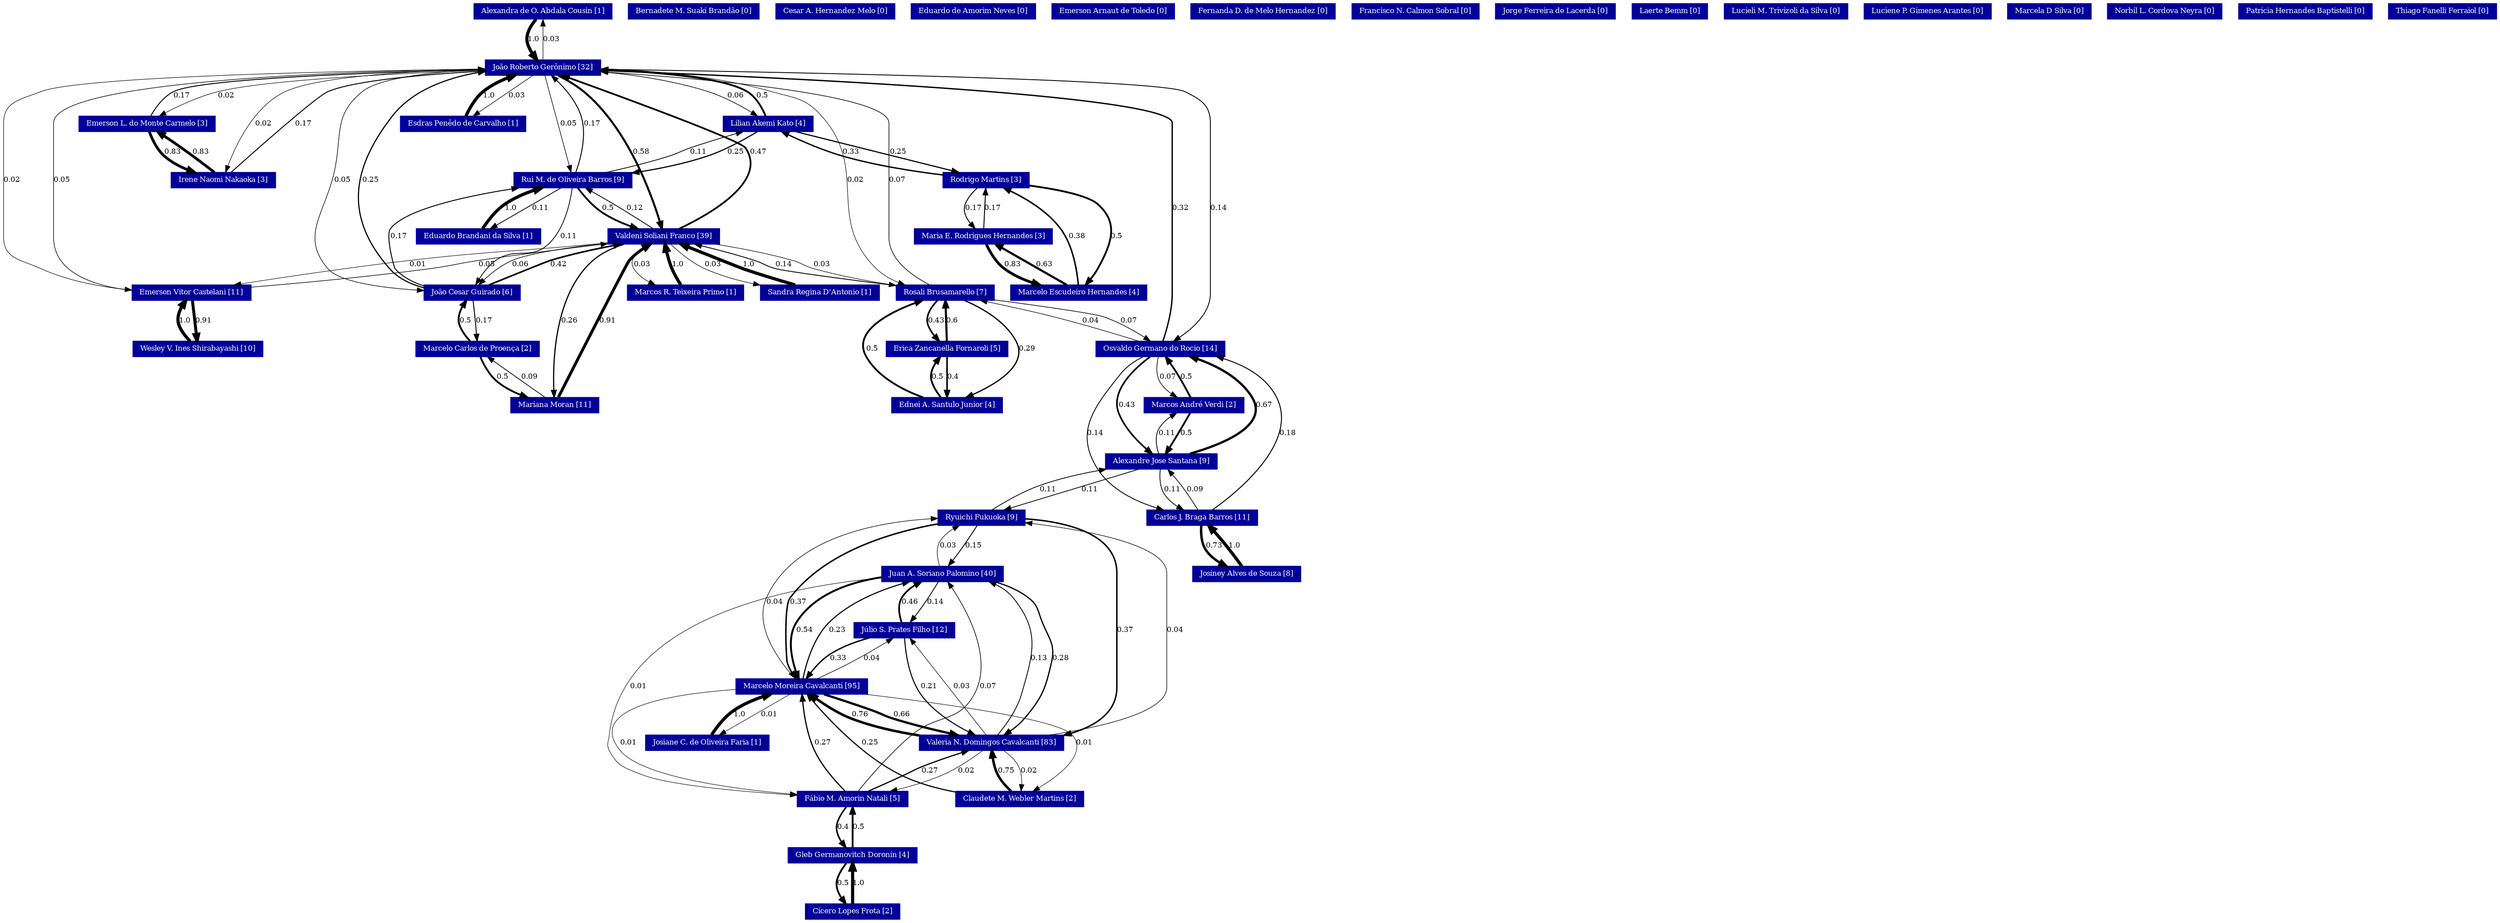 strict digraph grafo3 {
	graph [bb="0,0,2619,1257",
		id=grafo3,
		overlap=False
	];
	node [fontsize=8,
		label="\N",
		shape=rectangle,
		style=filled
	];
	0	 [URL="http://lattes.cnpq.br/2985360678529620",
		color="#000099",
		fontcolor="#FFFFFF",
		height=0.23611,
		label="Alexandra de O. Abdala Cousin [1]",
		pos="717,1248.5",
		width=1.8333];
	21	 [URL="http://lattes.cnpq.br/4104843726314777",
		color="#000099",
		fontcolor="#FFFFFF",
		height=0.23611,
		label="João Roberto Gerônimo [32]",
		pos="717,1186.5",
		width=1.5139];
	0 -> 21	 [arrowhead=normal,
		arrowsize=0.75,
		fontsize=8,
		label=1.0,
		lp="707,1217.5",
		penwidth=3.5,
		pos="e,710.29,1195.2 711.11,1240 707.71,1235.1 703.78,1228.5 702,1222 700.13,1215.1 702.58,1207.8 706.02,1201.7"];
	21 -> 0	 [arrowhead=normal,
		arrowsize=0.75,
		fontsize=8,
		label=0.03,
		lp="724,1217.5",
		penwidth=0.59,
		pos="e,717,1239.7 717,1195.2 717,1204.4 717,1220.1 717,1231.9"];
	40	 [URL="http://lattes.cnpq.br/0505323160545335",
		color="#000099",
		fontcolor="#FFFFFF",
		height=0.23611,
		label="Osvaldo Germano do Rocio [14]",
		pos="826,690.5",
		width=1.6944];
	21 -> 40	 [arrowhead=normal,
		arrowsize=0.75,
		fontsize=8,
		label=0.14,
		lp="883,938.5",
		penwidth=0.92,
		pos="e,838.11,699.23 771.8,1179.2 797.11,1175.2 823.45,1169 832,1160 909.99,1077.8 874,1021.8 874,908.5 874,908.5 874,908.5 874,751.5 \
874,731.78 858,714.83 844.47,704.03"];
	43	 [URL="http://lattes.cnpq.br/1872175777392095",
		color="#000099",
		fontcolor="#FFFFFF",
		height=0.23611,
		label="Rosali Brusamarello [7]",
		pos="697,752.5",
		width=1.3194];
	21 -> 43	 [arrowhead=normal,
		arrowsize=0.75,
		fontsize=8,
		label=0.02,
		lp="747,969.5",
		penwidth=0.56,
		pos="e,707.41,761.16 722.1,1177.7 728.88,1166.6 740,1145.4 740,1125.5 740,1125.5 740,1125.5 740,813.5 740,794.34 725.33,777.09 713.13,\
766.06"];
	44	 [URL="http://lattes.cnpq.br/0960702317302541",
		color="#000099",
		fontcolor="#FFFFFF",
		height=0.23611,
		label="Rui M. de Oliveira Barros [9]",
		pos="603,1062.5",
		width=1.5833];
	21 -> 44	 [arrowhead=normal,
		arrowsize=0.75,
		fontsize=8,
		label=0.05,
		lp="662,1124.5",
		penwidth=0.65,
		pos="e,608.05,1071.1 704.71,1178 697.44,1173.3 688.27,1166.8 681,1160 652.85,1133.7 625.95,1097 612.3,1077.3"];
	11	 [URL="http://lattes.cnpq.br/6895494761695834",
		color="#000099",
		fontcolor="#FFFFFF",
		height=0.23611,
		label="Emerson L. do Monte Carmelo [3]",
		pos="999,1124.5",
		width=1.7917];
	21 -> 11	 [arrowhead=normal,
		arrowsize=0.75,
		fontsize=8,
		label=0.02,
		lp="948,1155.5",
		penwidth=0.56,
		pos="e,982.24,1133.1 771.81,1182.4 812.21,1179.2 868.21,1172.7 916,1160 927.55,1156.9 955,1145.2 975.18,1136.2"];
	19	 [URL="http://lattes.cnpq.br/7574802319786632",
		color="#000099",
		fontcolor="#FFFFFF",
		height=0.23611,
		label="Irene Naomi Nakaoka [3]",
		pos="998,1062.5",
		width=1.4028];
	21 -> 19	 [arrowhead=normal,
		arrowsize=0.75,
		fontsize=8,
		label=0.02,
		lp="918,1124.5",
		penwidth=0.56,
		pos="e,982.71,1071.1 771.81,1184.9 802.28,1182.5 839.99,1176.1 870,1160 893.55,1147.4 890.25,1132.8 911,1116 931.44,1099.4 957.6,1084.3 \
975.88,1074.6"];
	12	 [URL="http://lattes.cnpq.br/9038615346613768",
		color="#000099",
		fontcolor="#FFFFFF",
		height=0.23611,
		label="Emerson Vitor Castelani [11]",
		pos="133,752.5",
		width=1.5694];
	21 -> 12	 [arrowhead=normal,
		arrowsize=0.75,
		fontsize=8,
		label=0.02,
		lp="7,969.5",
		penwidth=0.56,
		pos="e,76.21,757.39 662.37,1185.2 513.04,1184.2 105.3,1179.7 48,1160 23.151,1151.5 0,1151.8 0,1125.5 0,1125.5 0,1125.5 0,813.5 0,780.41 \
34.626,765.47 68.542,758.77"];
	48	 [URL="http://lattes.cnpq.br/5174942186660106",
		color="#000099",
		fontcolor="#FFFFFF",
		height=0.23611,
		label="Valdeni Soliani Franco [39]",
		pos="425,814.5",
		width=1.4861];
	21 -> 48	 [arrowhead=normal,
		arrowsize=0.75,
		fontsize=8,
		label=0.58,
		lp="504,1000.5",
		penwidth=2.24,
		pos="e,434.24,823.16 701.64,1177.9 692.11,1173 679.68,1166.4 669,1160 629.37,1136.2 523.52,1076.9 502,1036 496.32,1025.2 498.12,1021.2 \
497,1009 496.31,1001.5 495.94,999.48 497,992 500.95,964.12 516.99,957.27 510,930 498.93,886.78 461.32,847.67 440.03,828.3"];
	14	 [URL="http://lattes.cnpq.br/2552771057405200",
		color="#000099",
		fontcolor="#FFFFFF",
		height=0.23611,
		label="Esdras Penêdo de Carvalho [1]",
		pos="1191,1124.5",
		width=1.625];
	21 -> 14	 [arrowhead=normal,
		arrowsize=0.75,
		fontsize=8,
		label=0.03,
		lp="1148,1155.5",
		penwidth=0.59,
		pos="e,1177.9,1133.1 771.7,1184.4 864.94,1182.1 1050.7,1175.7 1114,1160 1134.3,1155 1155.9,1144.8 1171,1136.8"];
	20	 [URL="http://lattes.cnpq.br/4002330491717269",
		color="#000099",
		fontcolor="#FFFFFF",
		height=0.23611,
		label="João Cesar Guirado [6]",
		pos="406,1000.5",
		width=1.2778];
	21 -> 20	 [arrowhead=normal,
		arrowsize=0.75,
		fontsize=8,
		label=0.05,
		lp="426,1093.5",
		penwidth=0.65,
		pos="e,405.76,1009.1 662.32,1182.5 604.22,1178.8 516.48,1171.5 485,1160 447.22,1146.1 434.17,1135.3 419,1098 407.96,1070.9 405.91,1036.2 \
405.74,1016.7"];
	28	 [URL="http://lattes.cnpq.br/6356641105245996",
		color="#000099",
		fontcolor="#FFFFFF",
		height=0.23611,
		label="Lilian Akemi Kato [4]",
		pos="517,1124.5",
		width=1.25];
	21 -> 28	 [arrowhead=normal,
		arrowsize=0.75,
		fontsize=8,
		label=0.06,
		lp="533,1155.5",
		penwidth=0.68,
		pos="e,516.71,1133.1 662.23,1184.8 613.05,1183 545.67,1177.4 526,1160 520.53,1155.2 518.19,1147.5 517.26,1140.6"];
	40 -> 21	 [arrowhead=normal,
		arrowsize=0.75,
		fontsize=8,
		label=0.32,
		lp="831,938.5",
		penwidth=1.46,
		pos="e,747.3,1178 825.58,699.26 824.99,710.7 824,732.74 824,751.5 824,908.5 824,908.5 824,908.5 824,1009.3 821.32,1036.6 792,1133 788.13,\
1145.7 788.69,1150.9 779,1160 772.05,1166.6 763.19,1171.5 754.35,1175.3"];
	40 -> 43	 [arrowhead=normal,
		arrowsize=0.75,
		fontsize=8,
		label=0.04,
		lp="765,721.5",
		penwidth=0.62,
		pos="e,709.32,743.78 803.28,699.02 789.89,703.7 772.74,710.12 758,717 743.44,723.8 727.67,732.76 715.81,739.85"];
	1	 [URL="http://lattes.cnpq.br/4062592665727166",
		color="#000099",
		fontcolor="#FFFFFF",
		height=0.23611,
		label="Alexandre Jose Santana [9]",
		pos="899,566.5",
		width=1.4722];
	40 -> 1	 [arrowhead=normal,
		arrowsize=0.75,
		fontsize=8,
		label=0.43,
		lp="808,628.5",
		penwidth=1.79,
		pos="e,867.81,575.01 819.02,681.77 807.9,668.47 788.62,640.68 801,620 813.92,598.43 839.07,585.21 860.65,577.44"];
	3	 [URL="http://lattes.cnpq.br/6834948497416090",
		color="#000099",
		fontcolor="#FFFFFF",
		height=0.23611,
		label="Carlos J. Braga Barros [11]",
		pos="976,504.5",
		width=1.4861];
	40 -> 3	 [arrowhead=normal,
		arrowsize=0.75,
		fontsize=8,
		label=0.14,
		lp="800,597.5",
		penwidth=0.92,
		pos="e,922.35,510.6 815.29,681.92 809.61,677.35 803.01,671.06 799,664 792.93,653.31 794.34,649.22 793,637 787.45,586.46 794.4,560.23 \
836,531 848.82,521.99 883.3,515.65 914.83,511.55"];
	35	 [URL="http://lattes.cnpq.br/7587806185859937",
		color="#000099",
		fontcolor="#FFFFFF",
		height=0.23611,
		label="Marcos André Verdi [2]",
		pos="872,628.5",
		width=1.3333];
	40 -> 35	 [arrowhead=normal,
		arrowsize=0.75,
		fontsize=8,
		label=0.07,
		lp="836,659.5",
		penwidth=0.71,
		pos="e,850.95,637.03 824.76,681.74 823.99,674.3 823.95,663.04 829,655 832.65,649.19 838.15,644.54 844,640.88"];
	43 -> 21	 [arrowhead=normal,
		arrowsize=0.75,
		fontsize=8,
		label=0.07,
		lp="785,969.5",
		penwidth=0.71,
		pos="e,733.67,1178 723.97,761.15 747.53,769.68 778,786.02 778,813.5 778,1125.5 778,1125.5 778,1125.5 778,1147.5 757.53,1164.2 740.3,1174.3"];
	43 -> 40	 [arrowhead=normal,
		arrowsize=0.75,
		fontsize=8,
		label=0.07,
		lp="795,721.5",
		penwidth=0.71,
		pos="e,815.68,699.16 724.35,743.94 738.84,739.5 756.75,733.33 772,726 785.16,719.67 799.02,710.77 809.4,703.59"];
	43 -> 48	 [arrowhead=normal,
		arrowsize=0.75,
		fontsize=8,
		label=0.14,
		lp="585,783.5",
		penwidth=0.92,
		pos="e,459.17,805.96 662.75,761.05 612.94,772.04 520.58,792.42 466.82,804.28"];
	7	 [URL="http://lattes.cnpq.br/8118073629764145",
		color="#000099",
		fontcolor="#FFFFFF",
		height=0.23611,
		label="Ednei A. Santulo Junior [4]",
		pos="651,628.5",
		width=1.4722];
	43 -> 7	 [arrowhead=normal,
		arrowsize=0.75,
		fontsize=8,
		label=0.29,
		lp="685,690.5",
		penwidth=1.37,
		pos="e,653.88,637.13 694.12,743.87 686.64,724.01 666.45,670.47 656.58,644.3"];
	13	 [URL="http://lattes.cnpq.br/9919771314215528",
		color="#000099",
		fontcolor="#FFFFFF",
		height=0.23611,
		label="Erica Zancanella Fornaroli [5]",
		pos="576,690.5",
		width=1.625];
	43 -> 13	 [arrowhead=normal,
		arrowsize=0.75,
		fontsize=8,
		label=0.43,
		lp="619,721.5",
		penwidth=1.79,
		pos="e,582.1,699.18 658.18,743.97 643.11,740.01 626.11,734.22 612,726 602.72,720.59 593.99,712.33 587.44,705.24"];
	44 -> 21	 [arrowhead=normal,
		arrowsize=0.75,
		fontsize=8,
		label=0.17,
		lp="694,1124.5",
		penwidth=1.01,
		pos="e,713.13,1177.6 614.14,1071.2 621.31,1076.1 630.79,1082.8 639,1089 654.43,1100.6 660.1,1101.6 673,1116 688.28,1133 701.66,1155.9 \
709.53,1170.7"];
	44 -> 48	 [arrowhead=normal,
		arrowsize=0.75,
		fontsize=8,
		label=0.5,
		lp="707,938.5",
		penwidth=2.0,
		pos="e,478.68,817.16 642.41,1054 670.02,1046.1 702,1030.7 702,1001.5 702,1001.5 702,1001.5 702,875.5 702,853.34 686.1,850.33 666,841 \
635.12,826.66 546.98,820.26 486.31,817.49"];
	44 -> 20	 [arrowhead=normal,
		arrowsize=0.75,
		fontsize=8,
		label=0.11,
		lp="564,1031.5",
		penwidth=0.83,
		pos="e,452.18,1007.5 590.43,1053.8 577.12,1046 555.27,1034 535,1027 510.85,1018.7 483.17,1012.7 459.66,1008.7"];
	44 -> 28	 [arrowhead=normal,
		arrowsize=0.75,
		fontsize=8,
		label=0.11,
		lp="544,1093.5",
		penwidth=0.83,
		pos="e,519.66,1115.9 571.1,1071 559.43,1074.9 546.71,1080.7 537,1089 530.74,1094.4 525.98,1102.2 522.67,1109"];
	8	 [URL="http://lattes.cnpq.br/0435422395713464",
		color="#000099",
		fontcolor="#FFFFFF",
		height=0.23611,
		label="Eduardo Brandani da Silva [1]",
		pos="578,1000.5",
		width=1.6111];
	44 -> 8	 [arrowhead=normal,
		arrowsize=0.75,
		fontsize=8,
		label=0.11,
		lp="616,1031.5",
		penwidth=0.83,
		pos="e,590.32,1009.1 605.75,1053.7 607.85,1046.5 609.79,1035.6 606,1027 603.82,1022.1 600.17,1017.7 596.21,1014"];
	11 -> 21	 [arrowhead=normal,
		arrowsize=0.75,
		fontsize=8,
		label=0.17,
		lp="982,1155.5",
		penwidth=1.01,
		pos="e,771.57,1183.6 993.02,1133.1 986.06,1141.2 973.74,1154 960,1160 928.68,1173.8 840.31,1180.3 779.24,1183.3"];
	11 -> 19	 [arrowhead=normal,
		arrowsize=0.75,
		fontsize=8,
		label=0.83,
		lp="988,1093.5",
		penwidth=2.99,
		pos="e,990.34,1071.2 991.57,1115.7 987.6,1111 983.1,1104.6 981,1098 978.75,1090.9 981.69,1083.4 985.73,1077.3"];
	19 -> 21	 [arrowhead=normal,
		arrowsize=0.75,
		fontsize=8,
		label=0.17,
		lp="1084,1124.5",
		penwidth=1.01,
		pos="e,771.63,1186.4 1017.7,1071 1045.4,1082.8 1090.7,1106.9 1072,1133 1038.9,1179.3 871.94,1186.3 779.26,1186.4"];
	19 -> 11	 [arrowhead=normal,
		arrowsize=0.75,
		fontsize=8,
		label=0.83,
		lp="1006,1093.5",
		penwidth=2.99,
		pos="e,998.87,1115.7 998.13,1071.2 998.28,1080.4 998.54,1096.1 998.74,1107.9"];
	12 -> 21	 [arrowhead=normal,
		arrowsize=0.75,
		fontsize=8,
		label=0.05,
		lp="45,969.5",
		penwidth=0.65,
		pos="e,662.09,1185.5 96.814,761.03 69.967,768.98 38,784.53 38,813.5 38,1125.5 38,1125.5 38,1125.5 38,1166.7 83.741,1151.3 124,1160 223.63,\
1181.5 523.35,1185 654.45,1185.5"];
	12 -> 48	 [arrowhead=normal,
		arrowsize=0.75,
		fontsize=8,
		label=0.05,
		lp="304,783.5",
		penwidth=0.65,
		pos="e,388.31,805.96 169.77,761.05 223.46,772.09 323.2,792.58 380.82,804.42"];
	50	 [URL="http://lattes.cnpq.br/8394423109155167",
		color="#000099",
		fontcolor="#FFFFFF",
		height=0.23611,
		label="Wesley V. Ines Shirabayashi [10]",
		pos="134,690.5",
		width=1.75];
	12 -> 50	 [arrowhead=normal,
		arrowsize=0.75,
		fontsize=8,
		label=0.91,
		lp="123,721.5",
		penwidth=3.23,
		pos="e,126.57,699.29 125.34,743.83 119.5,737.02 112.93,726.67 116,717 117.28,712.97 119.45,709.03 121.85,705.5"];
	48 -> 21	 [arrowhead=normal,
		arrowsize=0.75,
		fontsize=8,
		label=0.47,
		lp="91,1000.5",
		penwidth=1.91,
		pos="e,662.48,1186 371.34,819.5 275.31,827.37 84,846.68 84,875.5 84,1125.5 84,1125.5 84,1125.5 84,1182.4 494.95,1186.6 654.61,1186"];
	48 -> 43	 [arrowhead=normal,
		arrowsize=0.75,
		fontsize=8,
		label=0.03,
		lp="635,783.5",
		penwidth=0.59,
		pos="e,678.32,761.03 478.63,808.03 512.57,803.95 557.21,797.43 596,788 622.14,781.64 651.11,771.4 671.3,763.73"];
	48 -> 44	 [arrowhead=normal,
		arrowsize=0.75,
		fontsize=8,
		label=0.12,
		lp="638,938.5",
		penwidth=0.86,
		pos="e,612.89,1054 478.5,818.23 500.32,821.47 524.86,828.01 544,841 610.81,886.33 621.54,914.74 645,992 651.59,1013.7 633.28,1035.6 618.78,\
1048.9"];
	48 -> 12	 [arrowhead=normal,
		arrowsize=0.75,
		fontsize=8,
		label=0.01,
		lp="251,783.5",
		penwidth=0.53,
		pos="e,153.6,761 371.13,808.22 334.92,804.1 286.27,797.48 244,788 215.16,781.53 182.99,771.17 160.74,763.49"];
	48 -> 20	 [arrowhead=normal,
		arrowsize=0.75,
		fontsize=8,
		label=0.06,
		lp="356,907.5",
		penwidth=0.68,
		pos="e,396.38,991.97 407.72,823.21 399.27,827.57 389.36,833.63 382,841 359.93,863.08 356,872.58 349,903 341.33,936.37 371.13,969.45 390.52,\
986.88"];
	38	 [URL="http://lattes.cnpq.br/1703128480989350",
		color="#000099",
		fontcolor="#FFFFFF",
		height=0.23611,
		label="Mariana Moran [11]",
		pos="426,876.5",
		width=1.1528];
	48 -> 38	 [arrowhead=normal,
		arrowsize=0.75,
		fontsize=8,
		label=0.26,
		lp="433,845.5",
		penwidth=1.28,
		pos="e,425.87,867.66 425.13,823.16 425.28,832.37 425.54,848.08 425.74,859.89"];
	36	 [URL="http://lattes.cnpq.br/9586125386507412",
		color="#000099",
		fontcolor="#FFFFFF",
		height=0.23611,
		label="Marcos R. Teixeira Primo [1]",
		pos="488,752.5",
		width=1.5833];
	48 -> 36	 [arrowhead=normal,
		arrowsize=0.75,
		fontsize=8,
		label=0.03,
		lp="454,783.5",
		penwidth=0.59,
		pos="e,472.43,761.02 428.55,805.96 432.34,798.47 438.92,786.99 447,779 452.43,773.63 459.18,768.86 465.63,764.93"];
	46	 [URL="http://lattes.cnpq.br/3671050254381458",
		color="#000099",
		fontcolor="#FFFFFF",
		height=0.23611,
		label="Sandra Regina D'Antonio [1]",
		pos="357,752.5",
		width=1.5417];
	48 -> 46	 [arrowhead=normal,
		arrowsize=0.75,
		fontsize=8,
		label=0.03,
		lp="376,783.5",
		penwidth=0.59,
		pos="e,357.91,761.25 397.13,805.89 387.13,801.96 376.48,796.21 369,788 364.19,782.73 361.29,775.43 359.55,768.9"];
	14 -> 21	 [arrowhead=normal,
		arrowsize=0.75,
		fontsize=8,
		label=1.0,
		lp="1178,1155.5",
		penwidth=3.5,
		pos="e,771.86,1184.7 1186.9,1133.1 1181.9,1141.4 1172.8,1154.2 1161,1160 1127.7,1176.4 893.81,1182.5 779.55,1184.6"];
	20 -> 21	 [arrowhead=normal,
		arrowsize=0.75,
		fontsize=8,
		label=0.25,
		lp="447,1093.5",
		penwidth=1.25,
		pos="e,662.49,1183.5 410.78,1009.4 413.68,1014.3 417.32,1020.9 420,1027 440.45,1073.5 426.45,1097.7 463,1133 482.29,1151.7 491.33,1152.2 \
517,1160 561.9,1173.7 614.62,1180 654.66,1182.9"];
	20 -> 44	 [arrowhead=normal,
		arrowsize=0.75,
		fontsize=8,
		label=0.17,
		lp="524,1031.5",
		penwidth=1.01,
		pos="e,578.05,1053.9 430.75,1009 466.16,1019.8 531.33,1039.7 570.57,1051.6"];
	20 -> 48	 [arrowhead=normal,
		arrowsize=0.75,
		fontsize=8,
		label=0.42,
		lp="374,907.5",
		penwidth=1.76,
		pos="e,413.68,823.21 399.73,991.92 392.14,982.22 379.8,964.56 375,947 365.75,913.13 361.96,900.6 375,868 381.55,851.63 395.9,837.46 407.55,\
827.98"];
	32	 [URL="http://lattes.cnpq.br/9198626057262085",
		color="#000099",
		fontcolor="#FFFFFF",
		height=0.23611,
		label="Marcelo Carlos de Proença [2]",
		pos="443,938.5",
		width=1.625];
	20 -> 32	 [arrowhead=normal,
		arrowsize=0.75,
		fontsize=8,
		label=0.17,
		lp="414,969.5",
		penwidth=1.01,
		pos="e,426.24,947.01 404.36,991.87 403.2,984.53 402.53,973.35 407,965 409.95,959.49 414.67,954.91 419.74,951.21"];
	28 -> 21	 [arrowhead=normal,
		arrowsize=0.75,
		fontsize=8,
		label=0.5,
		lp="571,1155.5",
		penwidth=2.0,
		pos="e,662.28,1182.2 525.32,1133.1 534.55,1141.2 550.22,1153.5 566,1160 593.87,1171.5 626.66,1177.8 654.55,1181.3"];
	28 -> 44	 [arrowhead=normal,
		arrowsize=0.75,
		fontsize=8,
		label=0.25,
		lp="573,1093.5",
		penwidth=1.25,
		pos="e,592.2,1071 527.89,1115.9 542.5,1105.7 568.58,1087.5 585.84,1075.5"];
	42	 [URL="http://lattes.cnpq.br/6296399491487979",
		color="#000099",
		fontcolor="#FFFFFF",
		height=0.23611,
		label="Rodrigo Martins [3]",
		pos="310,1062.5",
		width=1.125];
	28 -> 42	 [arrowhead=normal,
		arrowsize=0.75,
		fontsize=8,
		label=0.25,
		lp="487,1093.5",
		penwidth=1.25,
		pos="e,350.82,1066 507.49,1115.9 496.99,1107.9 479.28,1095.6 462,1089 428.68,1076.3 388.88,1069.9 358.37,1066.7"];
	1 -> 40	 [arrowhead=normal,
		arrowsize=0.75,
		fontsize=8,
		label=0.67,
		lp="940,628.5",
		penwidth=2.51,
		pos="e,860.23,682 906.96,575.15 919.68,588.33 941.91,615.93 929,637 915.62,658.83 890,671.94 867.66,679.6"];
	1 -> 3	 [arrowhead=normal,
		arrowsize=0.75,
		fontsize=8,
		label=0.11,
		lp="924,535.5",
		penwidth=0.83,
		pos="e,948.19,513.1 901.26,557.98 903.91,550.29 908.98,538.45 917,531 923.83,524.65 932.49,519.73 941.06,515.98"];
	1 -> 35	 [arrowhead=normal,
		arrowsize=0.75,
		fontsize=8,
		label=0.11,
		lp="877,597.5",
		penwidth=0.83,
		pos="e,869.56,619.72 886.25,575.02 880.11,579.41 873.37,585.55 870,593 867.35,598.86 867.27,605.87 868.07,612.03"];
	45	 [URL="http://lattes.cnpq.br/8157207851494702",
		color="#000099",
		fontcolor="#FFFFFF",
		height=0.23611,
		label="Ryuichi Fukuoka [9]",
		pos="841,504.5",
		width=1.1528];
	1 -> 45	 [arrowhead=normal,
		arrowsize=0.75,
		fontsize=8,
		label=0.11,
		lp="850,535.5",
		penwidth=0.83,
		pos="e,839.34,513.08 867.51,557.98 858.12,554.16 848.8,548.46 843,540 839.18,534.43 838.34,527.1 838.58,520.62"];
	3 -> 40	 [arrowhead=normal,
		arrowsize=0.75,
		fontsize=8,
		label=0.18,
		lp="975,597.5",
		penwidth=1.04,
		pos="e,881.81,681.98 976.16,513.17 976.27,534.32 974.36,594.68 951,637 938.47,659.69 913.6,672.57 889.31,679.89"];
	3 -> 1	 [arrowhead=normal,
		arrowsize=0.75,
		fontsize=8,
		label=0.09,
		lp="950,535.5",
		penwidth=0.77,
		pos="e,908.75,557.9 966.08,513.23 953.11,523.34 930.22,541.17 914.84,553.16"];
	24	 [URL="http://lattes.cnpq.br/9708365989527565",
		color="#000099",
		fontcolor="#FFFFFF",
		height=0.23611,
		label="Josiney Alves de Souza [8]",
		pos="1020,442.5",
		width=1.4444];
	3 -> 24	 [arrowhead=normal,
		arrowsize=0.75,
		fontsize=8,
		label=0.73,
		lp="988,473.5",
		penwidth=2.69,
		pos="e,1001.9,451.16 975.38,495.75 975.16,488.31 975.86,477.06 981,469 984.56,463.41 989.84,458.79 995.37,455.08"];
	35 -> 40	 [arrowhead=normal,
		arrowsize=0.75,
		fontsize=8,
		label=0.5,
		lp="857,659.5",
		penwidth=2.0,
		pos="e,832.01,681.66 866.13,637.16 858.72,646.82 845.84,663.62 836.67,675.59"];
	35 -> 1	 [arrowhead=normal,
		arrowsize=0.75,
		fontsize=8,
		label=0.5,
		lp="893,597.5",
		penwidth=2.0,
		pos="e,895.73,575.2 875.63,619.94 878.04,614.88 881.26,608.06 884,602 886.92,595.56 890.05,588.39 892.69,582.27"];
	7 -> 43	 [arrowhead=normal,
		arrowsize=0.75,
		fontsize=8,
		label=0.5,
		lp="704,690.5",
		penwidth=2.0,
		pos="e,698.01,743.83 665.76,637 672.72,641.31 680.47,647.39 685,655 700.12,680.38 700.17,716.16 698.7,736.25"];
	7 -> 13	 [arrowhead=normal,
		arrowsize=0.75,
		fontsize=8,
		label=0.5,
		lp="624,659.5",
		penwidth=2.0,
		pos="e,585.53,681.92 641.44,637.18 632.73,644.18 619.51,654.8 608,664 602.69,668.24 596.89,672.87 591.69,677.01"];
	13 -> 43	 [arrowhead=normal,
		arrowsize=0.75,
		fontsize=8,
		label=0.6,
		lp="649,721.5",
		penwidth=2.3,
		pos="e,681.68,743.9 591.2,699.04 612.32,709.51 650.66,728.52 674.93,740.56"];
	13 -> 7	 [arrowhead=normal,
		arrowsize=0.75,
		fontsize=8,
		label=0.4,
		lp="599,659.5",
		penwidth=1.7,
		pos="e,624.71,637.06 578.28,682 580.94,674.33 586.03,662.5 594,655 600.72,648.67 609.28,643.73 617.71,639.96"];
	8 -> 44	 [arrowhead=normal,
		arrowsize=0.75,
		fontsize=8,
		label=1.0,
		lp="597,1031.5",
		penwidth=3.5,
		pos="e,599.73,1053.7 581.19,1009.2 585.11,1018.6 591.83,1034.7 596.78,1046.6"];
	50 -> 12	 [arrowhead=normal,
		arrowsize=0.75,
		fontsize=8,
		label=1.0,
		lp="139,721.5",
		penwidth=3.5,
		pos="e,133.13,743.66 133.87,699.16 133.72,708.37 133.46,724.08 133.26,735.89"];
	38 -> 48	 [arrowhead=normal,
		arrowsize=0.75,
		fontsize=8,
		label=0.91,
		lp="415,845.5",
		penwidth=3.23,
		pos="e,417.34,823.17 418.57,867.71 414.6,862.99 410.1,856.61 408,850 405.75,842.9 408.69,835.43 412.73,829.26"];
	38 -> 32	 [arrowhead=normal,
		arrowsize=0.75,
		fontsize=8,
		label=0.09,
		lp="443,907.5",
		penwidth=0.77,
		pos="e,440.78,929.66 428.17,885.16 430.81,894.46 435.32,910.39 438.68,922.24"];
	36 -> 48	 [arrowhead=normal,
		arrowsize=0.75,
		fontsize=8,
		label=1.0,
		lp="478,783.5",
		penwidth=3.5,
		pos="e,440.12,805.85 484.19,761.02 480.15,768.48 473.23,779.94 465,788 459.64,793.25 453.04,797.99 446.75,801.92"];
	46 -> 48	 [arrowhead=normal,
		arrowsize=0.75,
		fontsize=8,
		label=1.0,
		lp="401,783.5",
		penwidth=3.5,
		pos="e,416.39,805.9 365.76,761.23 377.11,771.25 397.07,788.85 410.65,800.84"];
	32 -> 20	 [arrowhead=normal,
		arrowsize=0.75,
		fontsize=8,
		label=0.5,
		lp="432,969.5",
		penwidth=2.0,
		pos="e,410.84,991.66 438.28,947.16 432.37,956.73 422.15,973.31 414.79,985.25"];
	32 -> 38	 [arrowhead=normal,
		arrowsize=0.75,
		fontsize=8,
		label=0.5,
		lp="424,907.5",
		penwidth=2.0,
		pos="e,422.02,885.12 432.9,929.96 427.68,925.41 421.82,919.12 419,912 416.53,905.77 417.46,898.54 419.33,892.32"];
	42 -> 28	 [arrowhead=normal,
		arrowsize=0.75,
		fontsize=8,
		label=0.33,
		lp="377,1093.5",
		penwidth=1.49,
		pos="e,471.89,1119.8 320.5,1071.1 332.06,1079 351.47,1091.3 370,1098 400.3,1109 435.86,1115.3 464.41,1118.9"];
	33	 [URL="http://lattes.cnpq.br/1501547381354779",
		color="#000099",
		fontcolor="#FFFFFF",
		height=0.23611,
		label="Marcelo Escudeiro Hernandes [4]",
		pos="217,938.5",
		width=1.7639];
	42 -> 33	 [arrowhead=normal,
		arrowsize=0.75,
		fontsize=8,
		label=0.5,
		lp="148,1000.5",
		penwidth=2.0,
		pos="e,197.27,947.08 269.3,1061.4 229.81,1058.9 171.77,1048.2 143,1009 125.58,985.26 162.41,962.91 190.11,950.24"];
	37	 [URL="http://lattes.cnpq.br/0245964282453231",
		color="#000099",
		fontcolor="#FFFFFF",
		height=0.23611,
		label="Maria E. Rodrigues Hernandes [3]",
		pos="227,1000.5",
		width=1.7917];
	42 -> 37	 [arrowhead=normal,
		arrowsize=0.75,
		fontsize=8,
		label=0.17,
		lp="281,1031.5",
		penwidth=1.01,
		pos="e,237.43,1009 299.49,1053.9 285.39,1043.7 260.22,1025.5 243.56,1013.5"];
	45 -> 1	 [arrowhead=normal,
		arrowsize=0.75,
		fontsize=8,
		label=0.11,
		lp="881,535.5",
		penwidth=0.83,
		pos="e,891.42,557.66 848.4,513.16 857.92,523 874.59,540.25 886.19,552.25"];
	34	 [URL="http://lattes.cnpq.br/8315534963507689",
		color="#000099",
		fontcolor="#FFFFFF",
		height=0.23611,
		label="Marcelo Moreira Cavalcanti [95]",
		pos="491,318.5",
		width=1.7361];
	45 -> 34	 [arrowhead=normal,
		arrowsize=0.75,
		fontsize=8,
		label=0.37,
		lp="562,411.5",
		penwidth=1.61,
		pos="e,492.69,327.06 800.88,496 743.9,484.3 637.34,458.55 555,416 522.54,399.22 514.88,387.8 501,354 498.46,347.81 496.29,340.76 494.63,\
334.64"];
	49	 [URL="http://lattes.cnpq.br/0280057480652087",
		color="#000099",
		fontcolor="#FFFFFF",
		height=0.23611,
		label="Valeria N. Domingos Cavalcanti [83]",
		pos="675,194.5",
		width=1.9306];
	45 -> 49	 [arrowhead=normal,
		arrowsize=0.75,
		fontsize=8,
		label=0.37,
		lp="947,349.5",
		penwidth=1.61,
		pos="e,741.81,203.03 880.41,495.96 908.02,488.13 940,472.74 940,443.5 940,443.5 940,443.5 940,348.5 940,325.63 843.02,230.64 824,221 \
810.67,214.25 779.73,208.45 749.48,204.11"];
	25	 [URL="http://lattes.cnpq.br/6007144998801074",
		color="#000099",
		fontcolor="#FFFFFF",
		height=0.23611,
		label="Juan A. Soriano Palomino [40]",
		pos="751,442.5",
		width=1.6111];
	45 -> 25	 [arrowhead=normal,
		arrowsize=0.75,
		fontsize=8,
		label=0.15,
		lp="780,473.5",
		penwidth=0.95,
		pos="e,754.1,451.11 808.32,495.94 796.32,492.01 783.19,486.25 773,478 766.43,472.68 761.22,464.85 757.52,458"];
	24 -> 3	 [arrowhead=normal,
		arrowsize=0.75,
		fontsize=8,
		label=1.0,
		lp="1007,473.5",
		penwidth=3.5,
		pos="e,981.68,495.93 1014.5,451.19 1009.4,458.2 1001.7,468.82 995,478 992.15,481.88 989.04,486.07 986.18,489.91"];
	34 -> 45	 [arrowhead=normal,
		arrowsize=0.75,
		fontsize=8,
		label=0.04,
		lp="458,411.5",
		penwidth=0.62,
		pos="e,799.2,503.15 484.74,327.18 480.97,332.07 476.29,338.65 473,345 459.55,370.96 455.96,378.19 451,407 445.4,439.56 446.69,458.02 \
473,478 497.77,496.81 696.91,501.76 791.47,503.05"];
	34 -> 49	 [arrowhead=normal,
		arrowsize=0.75,
		fontsize=8,
		label=0.66,
		lp="568,256.5",
		penwidth=2.48,
		pos="e,643.89,203.07 497.61,309.85 513.51,291.9 555.85,246.64 600,221 611.23,214.48 624.37,209.3 636.5,205.36"];
	34 -> 25	 [arrowhead=normal,
		arrowsize=0.75,
		fontsize=8,
		label=0.23,
		lp="703,380.5",
		penwidth=1.19,
		pos="e,743.77,433.77 546.31,327.02 584.05,334.11 633.9,347.46 672,372 697.76,388.59 723.68,413.28 738.49,428.33"];
	15	 [URL="http://lattes.cnpq.br/0666760133429351",
		color="#000099",
		fontcolor="#FFFFFF",
		height=0.23611,
		label="Fábio M. Amorin Natali [5]",
		pos="674,132.5",
		width=1.4861];
	34 -> 15	 [arrowhead=normal,
		arrowsize=0.75,
		fontsize=8,
		label=0.01,
		lp="426,225.5",
		penwidth=0.53,
		pos="e,620.46,138.32 463.09,309.99 428.73,299.28 377.2,277.61 397,248 444.98,176.26 547.06,149.41 613,139.41"];
	6	 [URL="http://lattes.cnpq.br/4375380624142621",
		color="#000099",
		fontcolor="#FFFFFF",
		height=0.23611,
		label="Claudete M. Webler Martins [2]",
		pos="467,256.5",
		width=1.6944];
	34 -> 6	 [arrowhead=normal,
		arrowsize=0.75,
		fontsize=8,
		label=0.01,
		lp="490,287.5",
		penwidth=0.53,
		pos="e,471,265.44 488.56,309.74 486.28,302.69 482.69,292.04 479,283 477.59,279.54 475.95,275.88 474.35,272.44"];
	23	 [URL="http://lattes.cnpq.br/0967197154698224",
		color="#000099",
		fontcolor="#FFFFFF",
		height=0.23611,
		label="Josiane C. de Oliveira Faria [1]",
		pos="252,256.5",
		width=1.6667];
	34 -> 23	 [arrowhead=normal,
		arrowsize=0.75,
		fontsize=8,
		label=0.01,
		lp="319,287.5",
		penwidth=0.53,
		pos="e,262.46,265.18 428.33,314.41 393.34,311.26 349.4,304.88 312,292 296.42,286.64 280.32,277.12 268.73,269.44"];
	26	 [URL="http://lattes.cnpq.br/8399742314321217",
		color="#000099",
		fontcolor="#FFFFFF",
		height=0.23611,
		label="Júlio S. Prates Filho [12]",
		pos="614,380.5",
		width=1.3611];
	34 -> 26	 [arrowhead=normal,
		arrowsize=0.75,
		fontsize=8,
		label=0.04,
		lp="601,349.5",
		penwidth=0.62,
		pos="e,608.79,371.75 536.52,327.08 551.72,330.92 568.28,336.62 582,345 590.65,350.28 598.43,358.54 604.15,365.66"];
	49 -> 45	 [arrowhead=normal,
		arrowsize=0.75,
		fontsize=8,
		label=0.04,
		lp="909,349.5",
		penwidth=0.62,
		pos="e,857.67,495.95 716.94,203.03 732.67,206.95 750.28,212.71 765,221 801.24,241.4 902,306.91 902,348.5 902,443.5 902,443.5 902,443.5 \
902,465.53 881.53,482.17 864.3,492.28"];
	49 -> 34	 [arrowhead=normal,
		arrowsize=0.75,
		fontsize=8,
		label=0.76,
		lp="610,256.5",
		penwidth=2.78,
		pos="e,504.65,309.86 665.12,203.1 647.94,216.22 611.31,243.73 579,265 556.31,279.94 529.37,295.74 511.33,306.06"];
	49 -> 25	 [arrowhead=normal,
		arrowsize=0.75,
		fontsize=8,
		label=0.13,
		lp="739,318.5",
		penwidth=0.89,
		pos="e,750.22,433.88 682.62,203.4 686.82,208.16 691.82,214.54 695,221 730.33,292.86 744.82,389.2 749.32,426.17"];
	49 -> 15	 [arrowhead=normal,
		arrowsize=0.75,
		fontsize=8,
		label=0.02,
		lp="682,163.5",
		penwidth=0.56,
		pos="e,674.13,141.16 674.87,185.66 674.71,176.35 674.45,160.62 674.26,148.87"];
	49 -> 6	 [arrowhead=normal,
		arrowsize=0.75,
		fontsize=8,
		label=0.02,
		lp="504,225.5",
		penwidth=0.56,
		pos="e,471.41,247.75 605.23,200.49 563.64,204.43 515.44,210.96 497,221 488.25,225.77 480.86,234.16 475.61,241.47"];
	49 -> 26	 [arrowhead=normal,
		arrowsize=0.75,
		fontsize=8,
		label=0.03,
		lp="679,287.5",
		penwidth=0.59,
		pos="e,622.82,371.64 677.31,203.16 679.13,210.15 681.17,220.75 680,230 672.67,287.72 669.7,305.2 638,354 635.22,358.28 631.68,362.5 628.18,\
366.23"];
	25 -> 45	 [arrowhead=normal,
		arrowsize=0.75,
		fontsize=8,
		label=0.03,
		lp="809,473.5",
		penwidth=0.59,
		pos="e,829.6,495.9 762.31,451.04 777.54,461.19 804.83,479.39 822.93,491.45"];
	25 -> 34	 [arrowhead=normal,
		arrowsize=0.75,
		fontsize=8,
		label=0.54,
		lp="549,380.5",
		penwidth=2.12,
		pos="e,494.6,327.2 692.91,438.48 648.01,433.58 586.26,421.01 542,389 521.99,374.53 506.59,349.84 498.17,334.12"];
	25 -> 49	 [arrowhead=normal,
		arrowsize=0.75,
		fontsize=8,
		label=0.28,
		lp="782,318.5",
		penwidth=1.34,
		pos="e,722.35,203.02 753.82,433.65 764.37,402.84 798.34,288.53 748,221 743.25,214.62 736.78,209.83 729.66,206.23"];
	25 -> 15	 [arrowhead=normal,
		arrowsize=0.75,
		fontsize=8,
		label=0.01,
		lp="800,287.5",
		penwidth=0.53,
		pos="e,690.82,141.15 760.18,433.86 765.24,429.19 771.24,422.81 775,416 780.99,405.15 779.36,401.11 782,389 795.35,327.77 800.16,307.67 \
781,248 771.75,219.21 772.58,209.04 753,186 737.79,168.1 715.01,153.85 697.81,144.74"];
	25 -> 26	 [arrowhead=normal,
		arrowsize=0.75,
		fontsize=8,
		label=0.14,
		lp="678,411.5",
		penwidth=0.92,
		pos="e,624.93,389.19 721.5,433.9 706.12,429.49 687.19,423.36 671,416 657.05,409.66 642.27,400.64 631.25,393.41"];
	15 -> 34	 [arrowhead=normal,
		arrowsize=0.75,
		fontsize=8,
		label=0.27,
		lp="337,225.5",
		penwidth=1.31,
		pos="e,428.47,310.78 620.26,134.78 536.87,137.23 383.79,143.77 364,159 317.16,195.05 319.33,253.29 364,292 373.05,299.84 396.54,305.57 \
420.9,309.59"];
	15 -> 49	 [arrowhead=normal,
		arrowsize=0.75,
		fontsize=8,
		label=0.27,
		lp="664,163.5",
		penwidth=1.31,
		pos="e,667.57,185.71 666.34,141.17 660.5,147.98 653.93,158.33 657,168 658.28,172.03 660.45,175.97 662.85,179.5"];
	15 -> 25	 [arrowhead=normal,
		arrowsize=0.75,
		fontsize=8,
		label=0.07,
		lp="903,287.5",
		penwidth=0.71,
		pos="e,806.77,433.86 727.65,135.86 790.84,139.2 888.7,146.36 900,159 931.39,194.13 908.86,218.73 900,265 893.21,300.46 866.77,391.77 \
840,416 832.59,422.71 823.54,427.66 814.07,431.31"];
	18	 [URL="http://lattes.cnpq.br/4824495329127017",
		color="#000099",
		fontcolor="#FFFFFF",
		height=0.23611,
		label="Gleb Germanovitch Doronin [4]",
		pos="674,70.5",
		width=1.6806];
	15 -> 18	 [arrowhead=normal,
		arrowsize=0.75,
		fontsize=8,
		label=0.4,
		lp="664,101.5",
		penwidth=1.7,
		pos="e,667.29,79.213 668.11,123.95 664.71,119.12 660.78,112.54 659,106 657.13,99.115 659.58,91.824 663.02,85.726"];
	6 -> 34	 [arrowhead=normal,
		arrowsize=0.75,
		fontsize=8,
		label=0.25,
		lp="472,287.5",
		penwidth=1.25,
		pos="e,479.81,309.92 464.66,265.23 462.91,272.45 461.38,283.37 465,292 466.99,296.74 470.34,301.05 473.99,304.71"];
	6 -> 49	 [arrowhead=normal,
		arrowsize=0.75,
		fontsize=8,
		label=0.75,
		lp="543,225.5",
		penwidth=2.75,
		pos="e,613.16,203.01 479.75,247.74 493.26,239.87 515.42,227.88 536,221 558.16,213.59 583.07,208.17 605.62,204.28"];
	23 -> 34	 [arrowhead=normal,
		arrowsize=0.75,
		fontsize=8,
		label=1.0,
		lp="278,287.5",
		penwidth=3.5,
		pos="e,428.38,316.2 254.44,265.26 257.42,273.38 263.32,285.79 273,292 296.86,307.3 366.59,313.43 420.84,315.88"];
	26 -> 34	 [arrowhead=normal,
		arrowsize=0.75,
		fontsize=8,
		label=0.33,
		lp="571,349.5",
		penwidth=1.49,
		pos="e,508.26,327.1 599.72,371.9 586.23,364.77 565.37,353.9 547,345 536.63,339.98 525.07,334.66 515.15,330.19"];
	26 -> 49	 [arrowhead=normal,
		arrowsize=0.75,
		fontsize=8,
		label=0.21,
		lp="653,287.5",
		penwidth=1.13,
		pos="e,672.46,203.17 616.62,371.59 625.95,343.46 657.64,247.88 670,210.58"];
	26 -> 25	 [arrowhead=normal,
		arrowsize=0.75,
		fontsize=8,
		label=0.46,
		lp="644,411.5",
		penwidth=1.88,
		pos="e,692.76,437.15 617,389.08 620.56,397.04 627.27,409.32 637,416 651.14,425.7 668.37,431.78 685.12,435.56"];
	2	 [URL="http://lattes.cnpq.br/8886104097442779",
		color="#000099",
		fontcolor="#FFFFFF",
		height=0.23611,
		label="Bernadete M. Suaki Brandão [0]",
		pos="862,1248.5",
		width=1.6944];
	4	 [URL="http://lattes.cnpq.br/8162375159222739",
		color="#000099",
		fontcolor="#FFFFFF",
		height=0.23611,
		label="Cesar A. Hernandez Melo [0]",
		pos="998,1248.5",
		width=1.5833];
	5	 [URL="http://lattes.cnpq.br/2116994877337991",
		color="#000099",
		fontcolor="#FFFFFF",
		height=0.23611,
		label="Cícero Lopes Frota [2]",
		pos="674,8.5",
		width=1.2778];
	5 -> 18	 [arrowhead=normal,
		arrowsize=0.75,
		fontsize=8,
		label=1.0,
		lp="679,39.5",
		penwidth=3.5,
		pos="e,674,61.656 674,17.156 674,26.373 674,42.084 674,53.894"];
	18 -> 15	 [arrowhead=normal,
		arrowsize=0.75,
		fontsize=8,
		label=0.5,
		lp="679,101.5",
		penwidth=2.0,
		pos="e,674,123.66 674,79.156 674,88.373 674,104.08 674,115.89"];
	18 -> 5	 [arrowhead=normal,
		arrowsize=0.75,
		fontsize=8,
		label=0.5,
		lp="665,39.5",
		penwidth=2.0,
		pos="e,668.49,17.107 667.74,61.757 662.95,54.895 657.56,44.517 660,35 660.98,31.166 662.68,27.289 664.55,23.756"];
	9	 [URL="http://lattes.cnpq.br/5590543864439119",
		color="#000099",
		fontcolor="#FFFFFF",
		height=0.23611,
		label="Eduardo de Amorim Neves [0]",
		pos="1132,1248.5",
		width=1.625];
	10	 [URL="http://lattes.cnpq.br/5475443867168226",
		color="#000099",
		fontcolor="#FFFFFF",
		height=0.23611,
		label="Emerson Arnaut de Toledo [0]",
		pos="1267,1248.5",
		width=1.6111];
	16	 [URL="http://lattes.cnpq.br/2560639528567910",
		color="#000099",
		fontcolor="#FFFFFF",
		height=0.23611,
		label="Fernanda D. de Melo Hernandez [0]",
		pos="1411,1248.5",
		width=1.875];
	17	 [URL="http://lattes.cnpq.br/6692025513836042",
		color="#000099",
		fontcolor="#FFFFFF",
		height=0.23611,
		label="Francisco N. Calmon Sobral [0]",
		pos="1557,1248.5",
		width=1.6806];
	33 -> 42	 [arrowhead=normal,
		arrowsize=0.75,
		fontsize=8,
		label=0.38,
		lp="315,1000.5",
		penwidth=1.64,
		pos="e,310.86,1053.9 238.48,947.06 257.88,955.06 285.54,969.68 300,992 310.53,1008.2 311.84,1031.1 311.32,1046.1"];
	33 -> 37	 [arrowhead=normal,
		arrowsize=0.75,
		fontsize=8,
		label=0.63,
		lp="232,969.5",
		penwidth=2.39,
		pos="e,226.36,991.79 219.02,947.04 220.31,952.09 221.93,958.91 223,965 224.1,971.29 224.97,978.28 225.62,984.31"];
	37 -> 42	 [arrowhead=normal,
		arrowsize=0.75,
		fontsize=8,
		label=0.17,
		lp="255,1031.5",
		penwidth=1.01,
		pos="e,281.38,1054 229.92,1009.1 233.25,1016.8 239.36,1028.6 248,1036 255.54,1042.4 264.93,1047.4 274.1,1051.2"];
	37 -> 33	 [arrowhead=normal,
		arrowsize=0.75,
		fontsize=8,
		label=0.83,
		lp="212,969.5",
		penwidth=2.99,
		pos="e,211.18,947.21 217.5,991.57 212.77,986.99 207.53,980.8 205,974 202.55,967.42 204.47,960.08 207.43,953.87"];
	22	 [URL="http://lattes.cnpq.br/1950133986644135",
		color="#000099",
		fontcolor="#FFFFFF",
		height=0.23611,
		label="Jorge Ferreira de Lacerda [0]",
		pos="1693,1248.5",
		width=1.5833];
	27	 [URL="http://lattes.cnpq.br/9359010385810831",
		color="#000099",
		fontcolor="#FFFFFF",
		height=0.23611,
		label="Laerte Bemm [0]",
		pos="1805,1248.5",
		width=1.0278];
	29	 [URL="http://lattes.cnpq.br/6611638656301749",
		color="#000099",
		fontcolor="#FFFFFF",
		height=0.23611,
		label="Lucieli M. Trivizoli da Silva [0]",
		pos="1921,1248.5",
		width=1.6944];
	30	 [URL="http://lattes.cnpq.br/1131536658204584",
		color="#000099",
		fontcolor="#FFFFFF",
		height=0.23611,
		label="Luciene P. Gimenes Arantes [0]",
		pos="2061,1248.5",
		width=1.6944];
	31	 [URL="http://lattes.cnpq.br/4913185789813324",
		color="#000099",
		fontcolor="#FFFFFF",
		height=0.23611,
		label="Marcela D Silva [0]",
		pos="2182,1248.5",
		width=1.1528];
	39	 [URL="http://lattes.cnpq.br/7754571568192405",
		color="#000099",
		fontcolor="#FFFFFF",
		height=0.23611,
		label="Norbil L. Cordova Neyra [0]",
		pos="2297,1248.5",
		width=1.5417];
	41	 [URL="http://lattes.cnpq.br/1498913476639170",
		color="#000099",
		fontcolor="#FFFFFF",
		height=0.23611,
		label="Patricia Hernandes Baptistelli [0]",
		pos="2434,1248.5",
		width=1.75];
	47	 [URL="http://lattes.cnpq.br/4545451143692250",
		color="#000099",
		fontcolor="#FFFFFF",
		height=0.23611,
		label="Thiago Fanelli Ferraiol [0]",
		pos="2567,1248.5",
		width=1.4444];
}
